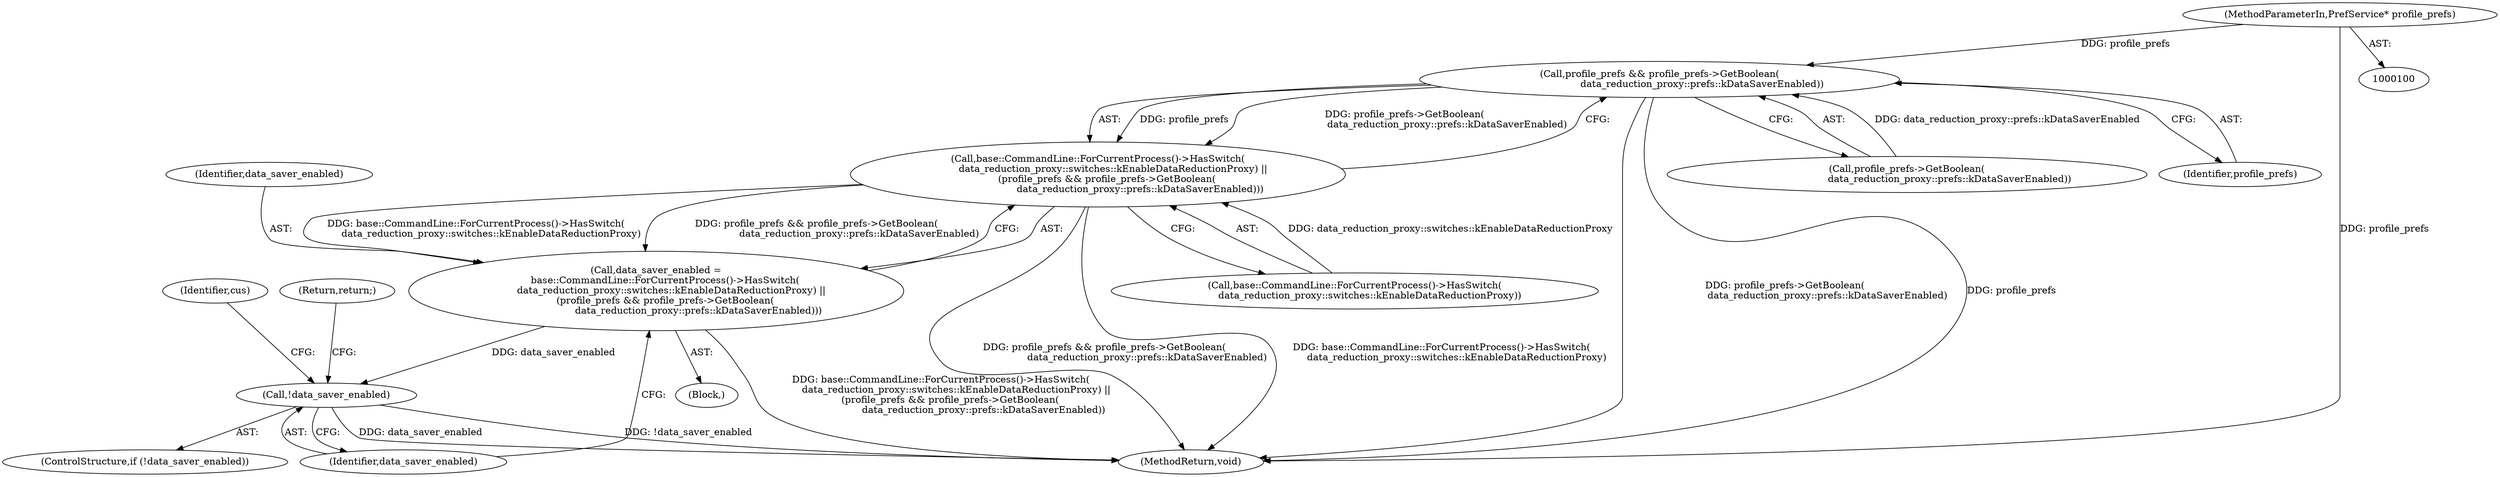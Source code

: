 digraph "1_Chrome_c995d4fe5e96f4d6d4a88b7867279b08e72d2579_0@pointer" {
"1000102" [label="(MethodParameterIn,PrefService* profile_prefs)"];
"1000115" [label="(Call,profile_prefs && profile_prefs->GetBoolean(\n                            data_reduction_proxy::prefs::kDataSaverEnabled))"];
"1000112" [label="(Call,base::CommandLine::ForCurrentProcess()->HasSwitch(\n          data_reduction_proxy::switches::kEnableDataReductionProxy) ||\n      (profile_prefs && profile_prefs->GetBoolean(\n                            data_reduction_proxy::prefs::kDataSaverEnabled)))"];
"1000110" [label="(Call,data_saver_enabled =\n      base::CommandLine::ForCurrentProcess()->HasSwitch(\n          data_reduction_proxy::switches::kEnableDataReductionProxy) ||\n      (profile_prefs && profile_prefs->GetBoolean(\n                            data_reduction_proxy::prefs::kDataSaverEnabled)))"];
"1000120" [label="(Call,!data_saver_enabled)"];
"1000121" [label="(Identifier,data_saver_enabled)"];
"1000110" [label="(Call,data_saver_enabled =\n      base::CommandLine::ForCurrentProcess()->HasSwitch(\n          data_reduction_proxy::switches::kEnableDataReductionProxy) ||\n      (profile_prefs && profile_prefs->GetBoolean(\n                            data_reduction_proxy::prefs::kDataSaverEnabled)))"];
"1000103" [label="(Block,)"];
"1000111" [label="(Identifier,data_saver_enabled)"];
"1000117" [label="(Call,profile_prefs->GetBoolean(\n                            data_reduction_proxy::prefs::kDataSaverEnabled))"];
"1000115" [label="(Call,profile_prefs && profile_prefs->GetBoolean(\n                            data_reduction_proxy::prefs::kDataSaverEnabled))"];
"1000116" [label="(Identifier,profile_prefs)"];
"1000120" [label="(Call,!data_saver_enabled)"];
"1000119" [label="(ControlStructure,if (!data_saver_enabled))"];
"1000124" [label="(Identifier,cus)"];
"1000113" [label="(Call,base::CommandLine::ForCurrentProcess()->HasSwitch(\n          data_reduction_proxy::switches::kEnableDataReductionProxy))"];
"1000122" [label="(Return,return;)"];
"1000126" [label="(MethodReturn,void)"];
"1000112" [label="(Call,base::CommandLine::ForCurrentProcess()->HasSwitch(\n          data_reduction_proxy::switches::kEnableDataReductionProxy) ||\n      (profile_prefs && profile_prefs->GetBoolean(\n                            data_reduction_proxy::prefs::kDataSaverEnabled)))"];
"1000102" [label="(MethodParameterIn,PrefService* profile_prefs)"];
"1000102" -> "1000100"  [label="AST: "];
"1000102" -> "1000126"  [label="DDG: profile_prefs"];
"1000102" -> "1000115"  [label="DDG: profile_prefs"];
"1000115" -> "1000112"  [label="AST: "];
"1000115" -> "1000116"  [label="CFG: "];
"1000115" -> "1000117"  [label="CFG: "];
"1000116" -> "1000115"  [label="AST: "];
"1000117" -> "1000115"  [label="AST: "];
"1000112" -> "1000115"  [label="CFG: "];
"1000115" -> "1000126"  [label="DDG: profile_prefs->GetBoolean(\n                            data_reduction_proxy::prefs::kDataSaverEnabled)"];
"1000115" -> "1000126"  [label="DDG: profile_prefs"];
"1000115" -> "1000112"  [label="DDG: profile_prefs"];
"1000115" -> "1000112"  [label="DDG: profile_prefs->GetBoolean(\n                            data_reduction_proxy::prefs::kDataSaverEnabled)"];
"1000117" -> "1000115"  [label="DDG: data_reduction_proxy::prefs::kDataSaverEnabled"];
"1000112" -> "1000110"  [label="AST: "];
"1000112" -> "1000113"  [label="CFG: "];
"1000113" -> "1000112"  [label="AST: "];
"1000110" -> "1000112"  [label="CFG: "];
"1000112" -> "1000126"  [label="DDG: profile_prefs && profile_prefs->GetBoolean(\n                            data_reduction_proxy::prefs::kDataSaverEnabled)"];
"1000112" -> "1000126"  [label="DDG: base::CommandLine::ForCurrentProcess()->HasSwitch(\n          data_reduction_proxy::switches::kEnableDataReductionProxy)"];
"1000112" -> "1000110"  [label="DDG: base::CommandLine::ForCurrentProcess()->HasSwitch(\n          data_reduction_proxy::switches::kEnableDataReductionProxy)"];
"1000112" -> "1000110"  [label="DDG: profile_prefs && profile_prefs->GetBoolean(\n                            data_reduction_proxy::prefs::kDataSaverEnabled)"];
"1000113" -> "1000112"  [label="DDG: data_reduction_proxy::switches::kEnableDataReductionProxy"];
"1000110" -> "1000103"  [label="AST: "];
"1000111" -> "1000110"  [label="AST: "];
"1000121" -> "1000110"  [label="CFG: "];
"1000110" -> "1000126"  [label="DDG: base::CommandLine::ForCurrentProcess()->HasSwitch(\n          data_reduction_proxy::switches::kEnableDataReductionProxy) ||\n      (profile_prefs && profile_prefs->GetBoolean(\n                            data_reduction_proxy::prefs::kDataSaverEnabled))"];
"1000110" -> "1000120"  [label="DDG: data_saver_enabled"];
"1000120" -> "1000119"  [label="AST: "];
"1000120" -> "1000121"  [label="CFG: "];
"1000121" -> "1000120"  [label="AST: "];
"1000122" -> "1000120"  [label="CFG: "];
"1000124" -> "1000120"  [label="CFG: "];
"1000120" -> "1000126"  [label="DDG: data_saver_enabled"];
"1000120" -> "1000126"  [label="DDG: !data_saver_enabled"];
}
